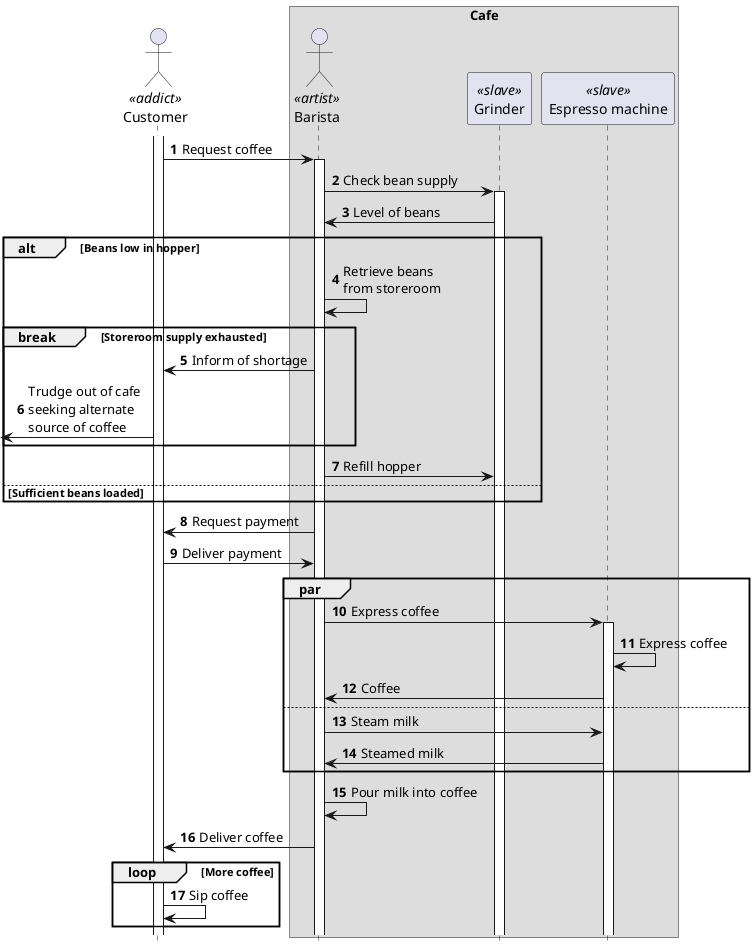 @startuml Coffee routine

autonumber
hide footbox

actor Customer <<addict>>

box "Cafe"
actor Barista <<artist>>
participant Grinder <<slave>>
participant Machine as "Espresso machine" <<slave>>
end box

activate Customer
Customer -> Barista : Request coffee

activate Barista
Barista -> Grinder : Check bean supply

activate Grinder
Barista <- Grinder : Level of beans

alt Beans low in hopper
Barista -> Barista : Retrieve beans \nfrom storeroom

break Storeroom supply exhausted
Customer <- Barista : Inform of shortage
[<- Customer : Trudge out of cafe \nseeking alternate \nsource of coffee
end 'break: Storeroom supply exhausted

Barista -> Grinder : Refill hopper

else Sufficient beans loaded
end 'alt: Beans low in hopper

Customer <- Barista : Request payment
Customer -> Barista : Deliver payment

'parallel:
par
Barista -> Machine : Express coffee
activate Machine
Machine -> Machine : Express coffee
Barista <- Machine : Coffee

else

Barista -> Machine : Steam milk
Barista <- Machine : Steamed milk

end 'parallel

Barista -> Barista : Pour milk into coffee

Customer <- Barista : Deliver coffee

loop More coffee
Customer -> Customer : Sip coffee
end 'loop

@enduml
